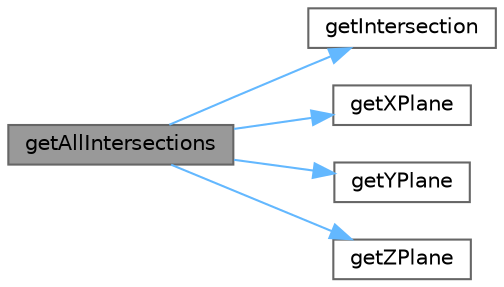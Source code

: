 digraph "getAllIntersections"
{
 // LATEX_PDF_SIZE
  bgcolor="transparent";
  edge [fontname=Helvetica,fontsize=10,labelfontname=Helvetica,labelfontsize=10];
  node [fontname=Helvetica,fontsize=10,shape=box,height=0.2,width=0.4];
  rankdir="LR";
  Node1 [id="Node000001",label="getAllIntersections",height=0.2,width=0.4,color="gray40", fillcolor="grey60", style="filled", fontcolor="black",tooltip="Computes the coordinates of the planes necessary to compute the intersections with the ray...."];
  Node1 -> Node2 [id="edge1_Node000001_Node000002",color="steelblue1",style="solid",tooltip=" "];
  Node2 [id="Node000002",label="getIntersection",height=0.2,width=0.4,color="grey40", fillcolor="white", style="filled",URL="$cuda-projection_8cu.html#aa1bd06cab74345ea623c48785299736e",tooltip="Computes the the intersections between a ray and a set of planes."];
  Node1 -> Node3 [id="edge2_Node000001_Node000003",color="steelblue1",style="solid",tooltip=" "];
  Node3 [id="Node000003",label="getXPlane",height=0.2,width=0.4,color="grey40", fillcolor="white", style="filled",URL="$cuda-projection_8cu.html#a30e6cc5931d5bafdb95b6dda9c7dd913",tooltip="Computes the coordinate of a plane parallel relative to the YZ plane."];
  Node1 -> Node4 [id="edge3_Node000001_Node000004",color="steelblue1",style="solid",tooltip=" "];
  Node4 [id="Node000004",label="getYPlane",height=0.2,width=0.4,color="grey40", fillcolor="white", style="filled",URL="$cuda-projection_8cu.html#a2c504341fff29c5776f014aa9b081236",tooltip="Computes the coordinate of a plane parallel relative to the XZ plane."];
  Node1 -> Node5 [id="edge4_Node000001_Node000005",color="steelblue1",style="solid",tooltip=" "];
  Node5 [id="Node000005",label="getZPlane",height=0.2,width=0.4,color="grey40", fillcolor="white", style="filled",URL="$cuda-projection_8cu.html#a2a96cf9dfe8913a9efb73ffba3c35822",tooltip="Computes the coordinate of a plane parallel relative to the XY plane."];
}
